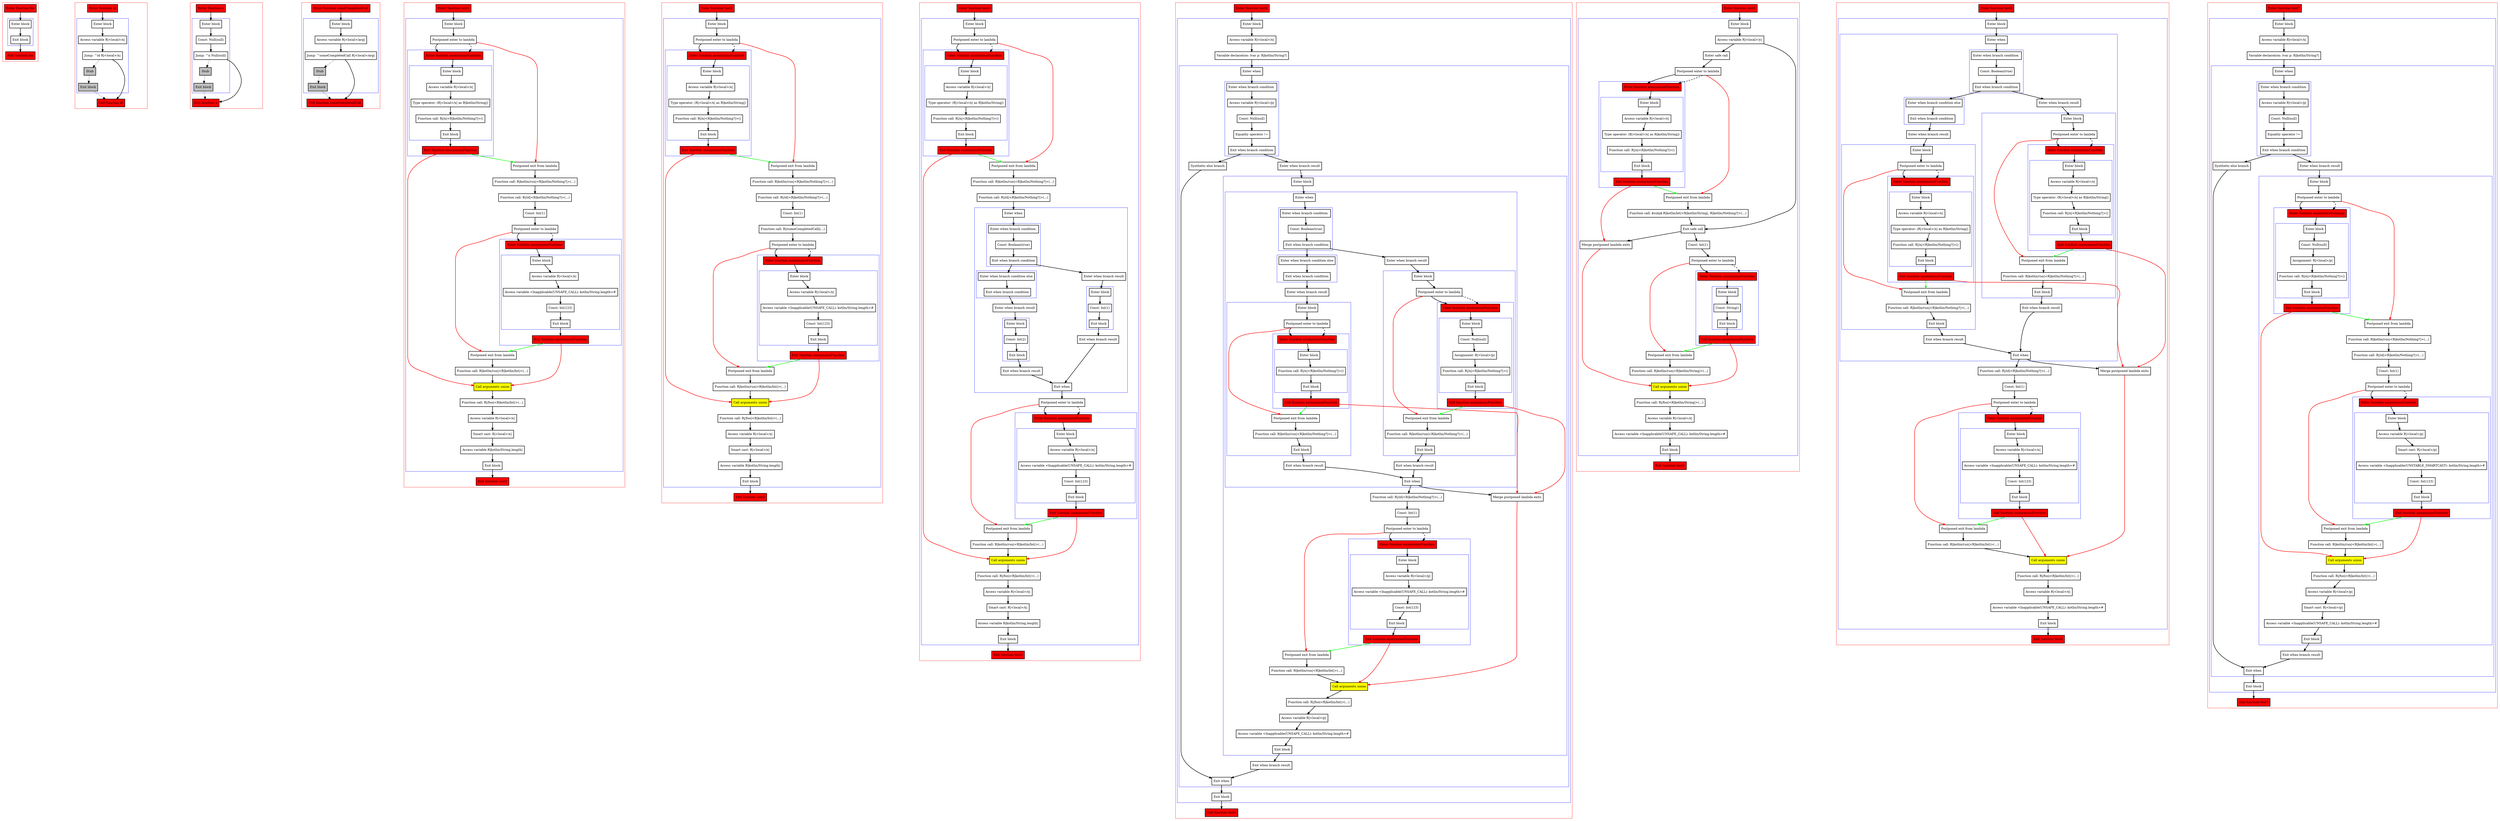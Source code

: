 digraph flowFromInplaceLambda2_kt {
    graph [nodesep=3]
    node [shape=box penwidth=2]
    edge [penwidth=2]

    subgraph cluster_0 {
        color=red
        0 [label="Enter function foo" style="filled" fillcolor=red];
        subgraph cluster_1 {
            color=blue
            1 [label="Enter block"];
            2 [label="Exit block"];
        }
        3 [label="Exit function foo" style="filled" fillcolor=red];
    }
    0 -> {1};
    1 -> {2};
    2 -> {3};

    subgraph cluster_2 {
        color=red
        4 [label="Enter function id" style="filled" fillcolor=red];
        subgraph cluster_3 {
            color=blue
            5 [label="Enter block"];
            6 [label="Access variable R|<local>/x|"];
            7 [label="Jump: ^id R|<local>/x|"];
            8 [label="Stub" style="filled" fillcolor=gray];
            9 [label="Exit block" style="filled" fillcolor=gray];
        }
        10 [label="Exit function id" style="filled" fillcolor=red];
    }
    4 -> {5};
    5 -> {6};
    6 -> {7};
    7 -> {10};
    7 -> {8} [style=dotted];
    8 -> {9} [style=dotted];
    9 -> {10} [style=dotted];

    subgraph cluster_4 {
        color=red
        11 [label="Enter function n" style="filled" fillcolor=red];
        subgraph cluster_5 {
            color=blue
            12 [label="Enter block"];
            13 [label="Const: Null(null)"];
            14 [label="Jump: ^n Null(null)"];
            15 [label="Stub" style="filled" fillcolor=gray];
            16 [label="Exit block" style="filled" fillcolor=gray];
        }
        17 [label="Exit function n" style="filled" fillcolor=red];
    }
    11 -> {12};
    12 -> {13};
    13 -> {14};
    14 -> {17};
    14 -> {15} [style=dotted];
    15 -> {16} [style=dotted];
    16 -> {17} [style=dotted];

    subgraph cluster_6 {
        color=red
        18 [label="Enter function someCompletedCall" style="filled" fillcolor=red];
        subgraph cluster_7 {
            color=blue
            19 [label="Enter block"];
            20 [label="Access variable R|<local>/arg|"];
            21 [label="Jump: ^someCompletedCall R|<local>/arg|"];
            22 [label="Stub" style="filled" fillcolor=gray];
            23 [label="Exit block" style="filled" fillcolor=gray];
        }
        24 [label="Exit function someCompletedCall" style="filled" fillcolor=red];
    }
    18 -> {19};
    19 -> {20};
    20 -> {21};
    21 -> {24};
    21 -> {22} [style=dotted];
    22 -> {23} [style=dotted];
    23 -> {24} [style=dotted];

    subgraph cluster_8 {
        color=red
        25 [label="Enter function test1" style="filled" fillcolor=red];
        subgraph cluster_9 {
            color=blue
            26 [label="Enter block"];
            27 [label="Postponed enter to lambda"];
            subgraph cluster_10 {
                color=blue
                42 [label="Enter function anonymousFunction" style="filled" fillcolor=red];
                subgraph cluster_11 {
                    color=blue
                    43 [label="Enter block"];
                    44 [label="Access variable R|<local>/x|"];
                    45 [label="Type operator: (R|<local>/x| as R|kotlin/String|)"];
                    46 [label="Function call: R|/n|<R|kotlin/Nothing?|>()"];
                    47 [label="Exit block"];
                }
                48 [label="Exit function anonymousFunction" style="filled" fillcolor=red];
            }
            28 [label="Postponed exit from lambda"];
            29 [label="Function call: R|kotlin/run|<R|kotlin/Nothing?|>(...)"];
            30 [label="Function call: R|/id|<R|kotlin/Nothing?|>(...)"];
            31 [label="Const: Int(1)"];
            32 [label="Postponed enter to lambda"];
            subgraph cluster_12 {
                color=blue
                49 [label="Enter function anonymousFunction" style="filled" fillcolor=red];
                subgraph cluster_13 {
                    color=blue
                    50 [label="Enter block"];
                    51 [label="Access variable R|<local>/x|"];
                    52 [label="Access variable <Inapplicable(UNSAFE_CALL): kotlin/String.length>#"];
                    53 [label="Const: Int(123)"];
                    54 [label="Exit block"];
                }
                55 [label="Exit function anonymousFunction" style="filled" fillcolor=red];
            }
            33 [label="Postponed exit from lambda"];
            34 [label="Function call: R|kotlin/run|<R|kotlin/Int|>(...)"];
            35 [label="Call arguments union" style="filled" fillcolor=yellow];
            36 [label="Function call: R|/foo|<R|kotlin/Int|>(...)"];
            37 [label="Access variable R|<local>/x|"];
            38 [label="Smart cast: R|<local>/x|"];
            39 [label="Access variable R|kotlin/String.length|"];
            40 [label="Exit block"];
        }
        41 [label="Exit function test1" style="filled" fillcolor=red];
    }
    25 -> {26};
    26 -> {27};
    27 -> {42};
    27 -> {28} [color=red];
    27 -> {42} [style=dashed];
    28 -> {29};
    29 -> {30};
    30 -> {31};
    31 -> {32};
    32 -> {49};
    32 -> {33} [color=red];
    32 -> {49} [style=dashed];
    33 -> {34};
    34 -> {35};
    35 -> {36};
    36 -> {37};
    37 -> {38};
    38 -> {39};
    39 -> {40};
    40 -> {41};
    42 -> {43};
    43 -> {44};
    44 -> {45};
    45 -> {46};
    46 -> {47};
    47 -> {48};
    48 -> {35} [color=red];
    48 -> {28} [color=green];
    49 -> {50};
    50 -> {51};
    51 -> {52};
    52 -> {53};
    53 -> {54};
    54 -> {55};
    55 -> {35} [color=red];
    55 -> {33} [color=green];

    subgraph cluster_14 {
        color=red
        56 [label="Enter function test2" style="filled" fillcolor=red];
        subgraph cluster_15 {
            color=blue
            57 [label="Enter block"];
            58 [label="Postponed enter to lambda"];
            subgraph cluster_16 {
                color=blue
                74 [label="Enter function anonymousFunction" style="filled" fillcolor=red];
                subgraph cluster_17 {
                    color=blue
                    75 [label="Enter block"];
                    76 [label="Access variable R|<local>/x|"];
                    77 [label="Type operator: (R|<local>/x| as R|kotlin/String|)"];
                    78 [label="Function call: R|/n|<R|kotlin/Nothing?|>()"];
                    79 [label="Exit block"];
                }
                80 [label="Exit function anonymousFunction" style="filled" fillcolor=red];
            }
            59 [label="Postponed exit from lambda"];
            60 [label="Function call: R|kotlin/run|<R|kotlin/Nothing?|>(...)"];
            61 [label="Function call: R|/id|<R|kotlin/Nothing?|>(...)"];
            62 [label="Const: Int(1)"];
            63 [label="Function call: R|/someCompletedCall|(...)"];
            64 [label="Postponed enter to lambda"];
            subgraph cluster_18 {
                color=blue
                81 [label="Enter function anonymousFunction" style="filled" fillcolor=red];
                subgraph cluster_19 {
                    color=blue
                    82 [label="Enter block"];
                    83 [label="Access variable R|<local>/x|"];
                    84 [label="Access variable <Inapplicable(UNSAFE_CALL): kotlin/String.length>#"];
                    85 [label="Const: Int(123)"];
                    86 [label="Exit block"];
                }
                87 [label="Exit function anonymousFunction" style="filled" fillcolor=red];
            }
            65 [label="Postponed exit from lambda"];
            66 [label="Function call: R|kotlin/run|<R|kotlin/Int|>(...)"];
            67 [label="Call arguments union" style="filled" fillcolor=yellow];
            68 [label="Function call: R|/foo|<R|kotlin/Int|>(...)"];
            69 [label="Access variable R|<local>/x|"];
            70 [label="Smart cast: R|<local>/x|"];
            71 [label="Access variable R|kotlin/String.length|"];
            72 [label="Exit block"];
        }
        73 [label="Exit function test2" style="filled" fillcolor=red];
    }
    56 -> {57};
    57 -> {58};
    58 -> {74};
    58 -> {59} [color=red];
    58 -> {74} [style=dashed];
    59 -> {60};
    60 -> {61};
    61 -> {62};
    62 -> {63};
    63 -> {64};
    64 -> {81};
    64 -> {65} [color=red];
    64 -> {81} [style=dashed];
    65 -> {66};
    66 -> {67};
    67 -> {68};
    68 -> {69};
    69 -> {70};
    70 -> {71};
    71 -> {72};
    72 -> {73};
    74 -> {75};
    75 -> {76};
    76 -> {77};
    77 -> {78};
    78 -> {79};
    79 -> {80};
    80 -> {67} [color=red];
    80 -> {59} [color=green];
    81 -> {82};
    82 -> {83};
    83 -> {84};
    84 -> {85};
    85 -> {86};
    86 -> {87};
    87 -> {67} [color=red];
    87 -> {65} [color=green];

    subgraph cluster_20 {
        color=red
        88 [label="Enter function test3" style="filled" fillcolor=red];
        subgraph cluster_21 {
            color=blue
            89 [label="Enter block"];
            90 [label="Postponed enter to lambda"];
            subgraph cluster_22 {
                color=blue
                121 [label="Enter function anonymousFunction" style="filled" fillcolor=red];
                subgraph cluster_23 {
                    color=blue
                    122 [label="Enter block"];
                    123 [label="Access variable R|<local>/x|"];
                    124 [label="Type operator: (R|<local>/x| as R|kotlin/String|)"];
                    125 [label="Function call: R|/n|<R|kotlin/Nothing?|>()"];
                    126 [label="Exit block"];
                }
                127 [label="Exit function anonymousFunction" style="filled" fillcolor=red];
            }
            91 [label="Postponed exit from lambda"];
            92 [label="Function call: R|kotlin/run|<R|kotlin/Nothing?|>(...)"];
            93 [label="Function call: R|/id|<R|kotlin/Nothing?|>(...)"];
            subgraph cluster_24 {
                color=blue
                94 [label="Enter when"];
                subgraph cluster_25 {
                    color=blue
                    95 [label="Enter when branch condition "];
                    96 [label="Const: Boolean(true)"];
                    97 [label="Exit when branch condition"];
                }
                subgraph cluster_26 {
                    color=blue
                    98 [label="Enter when branch condition else"];
                    99 [label="Exit when branch condition"];
                }
                100 [label="Enter when branch result"];
                subgraph cluster_27 {
                    color=blue
                    101 [label="Enter block"];
                    102 [label="Const: Int(2)"];
                    103 [label="Exit block"];
                }
                104 [label="Exit when branch result"];
                105 [label="Enter when branch result"];
                subgraph cluster_28 {
                    color=blue
                    106 [label="Enter block"];
                    107 [label="Const: Int(1)"];
                    108 [label="Exit block"];
                }
                109 [label="Exit when branch result"];
                110 [label="Exit when"];
            }
            111 [label="Postponed enter to lambda"];
            subgraph cluster_29 {
                color=blue
                128 [label="Enter function anonymousFunction" style="filled" fillcolor=red];
                subgraph cluster_30 {
                    color=blue
                    129 [label="Enter block"];
                    130 [label="Access variable R|<local>/x|"];
                    131 [label="Access variable <Inapplicable(UNSAFE_CALL): kotlin/String.length>#"];
                    132 [label="Const: Int(123)"];
                    133 [label="Exit block"];
                }
                134 [label="Exit function anonymousFunction" style="filled" fillcolor=red];
            }
            112 [label="Postponed exit from lambda"];
            113 [label="Function call: R|kotlin/run|<R|kotlin/Int|>(...)"];
            114 [label="Call arguments union" style="filled" fillcolor=yellow];
            115 [label="Function call: R|/foo|<R|kotlin/Int|>(...)"];
            116 [label="Access variable R|<local>/x|"];
            117 [label="Smart cast: R|<local>/x|"];
            118 [label="Access variable R|kotlin/String.length|"];
            119 [label="Exit block"];
        }
        120 [label="Exit function test3" style="filled" fillcolor=red];
    }
    88 -> {89};
    89 -> {90};
    90 -> {121};
    90 -> {91} [color=red];
    90 -> {121} [style=dashed];
    91 -> {92};
    92 -> {93};
    93 -> {94};
    94 -> {95};
    95 -> {96};
    96 -> {97};
    97 -> {105 98};
    98 -> {99};
    99 -> {100};
    100 -> {101};
    101 -> {102};
    102 -> {103};
    103 -> {104};
    104 -> {110};
    105 -> {106};
    106 -> {107};
    107 -> {108};
    108 -> {109};
    109 -> {110};
    110 -> {111};
    111 -> {128};
    111 -> {112} [color=red];
    111 -> {128} [style=dashed];
    112 -> {113};
    113 -> {114};
    114 -> {115};
    115 -> {116};
    116 -> {117};
    117 -> {118};
    118 -> {119};
    119 -> {120};
    121 -> {122};
    122 -> {123};
    123 -> {124};
    124 -> {125};
    125 -> {126};
    126 -> {127};
    127 -> {114} [color=red];
    127 -> {91} [color=green];
    128 -> {129};
    129 -> {130};
    130 -> {131};
    131 -> {132};
    132 -> {133};
    133 -> {134};
    134 -> {114} [color=red];
    134 -> {112} [color=green];

    subgraph cluster_31 {
        color=red
        135 [label="Enter function test4" style="filled" fillcolor=red];
        subgraph cluster_32 {
            color=blue
            136 [label="Enter block"];
            137 [label="Access variable R|<local>/x|"];
            138 [label="Variable declaration: lvar p: R|kotlin/String?|"];
            subgraph cluster_33 {
                color=blue
                139 [label="Enter when"];
                subgraph cluster_34 {
                    color=blue
                    140 [label="Enter when branch condition "];
                    141 [label="Access variable R|<local>/p|"];
                    142 [label="Const: Null(null)"];
                    143 [label="Equality operator !="];
                    144 [label="Exit when branch condition"];
                }
                145 [label="Synthetic else branch"];
                146 [label="Enter when branch result"];
                subgraph cluster_35 {
                    color=blue
                    147 [label="Enter block"];
                    subgraph cluster_36 {
                        color=blue
                        148 [label="Enter when"];
                        subgraph cluster_37 {
                            color=blue
                            149 [label="Enter when branch condition "];
                            150 [label="Const: Boolean(true)"];
                            151 [label="Exit when branch condition"];
                        }
                        subgraph cluster_38 {
                            color=blue
                            152 [label="Enter when branch condition else"];
                            153 [label="Exit when branch condition"];
                        }
                        154 [label="Enter when branch result"];
                        subgraph cluster_39 {
                            color=blue
                            155 [label="Enter block"];
                            156 [label="Postponed enter to lambda"];
                            subgraph cluster_40 {
                                color=blue
                                191 [label="Enter function anonymousFunction" style="filled" fillcolor=red];
                                subgraph cluster_41 {
                                    color=blue
                                    192 [label="Enter block"];
                                    193 [label="Function call: R|/n|<R|kotlin/Nothing?|>()"];
                                    194 [label="Exit block"];
                                }
                                195 [label="Exit function anonymousFunction" style="filled" fillcolor=red];
                            }
                            157 [label="Postponed exit from lambda"];
                            158 [label="Function call: R|kotlin/run|<R|kotlin/Nothing?|>(...)"];
                            159 [label="Exit block"];
                        }
                        160 [label="Exit when branch result"];
                        161 [label="Enter when branch result"];
                        subgraph cluster_42 {
                            color=blue
                            162 [label="Enter block"];
                            163 [label="Postponed enter to lambda"];
                            subgraph cluster_43 {
                                color=blue
                                184 [label="Enter function anonymousFunction" style="filled" fillcolor=red];
                                subgraph cluster_44 {
                                    color=blue
                                    185 [label="Enter block"];
                                    186 [label="Const: Null(null)"];
                                    187 [label="Assignment: R|<local>/p|"];
                                    188 [label="Function call: R|/n|<R|kotlin/Nothing?|>()"];
                                    189 [label="Exit block"];
                                }
                                190 [label="Exit function anonymousFunction" style="filled" fillcolor=red];
                            }
                            164 [label="Postponed exit from lambda"];
                            165 [label="Function call: R|kotlin/run|<R|kotlin/Nothing?|>(...)"];
                            166 [label="Exit block"];
                        }
                        167 [label="Exit when branch result"];
                        168 [label="Exit when"];
                    }
                    169 [label="Function call: R|/id|<R|kotlin/Nothing?|>(...)"];
                    170 [label="Const: Int(1)"];
                    171 [label="Postponed enter to lambda"];
                    subgraph cluster_45 {
                        color=blue
                        196 [label="Enter function anonymousFunction" style="filled" fillcolor=red];
                        subgraph cluster_46 {
                            color=blue
                            197 [label="Enter block"];
                            198 [label="Access variable R|<local>/p|"];
                            199 [label="Access variable <Inapplicable(UNSAFE_CALL): kotlin/String.length>#"];
                            200 [label="Const: Int(123)"];
                            201 [label="Exit block"];
                        }
                        202 [label="Exit function anonymousFunction" style="filled" fillcolor=red];
                    }
                    172 [label="Postponed exit from lambda"];
                    173 [label="Function call: R|kotlin/run|<R|kotlin/Int|>(...)"];
                    174 [label="Merge postponed lambda exits"];
                    175 [label="Call arguments union" style="filled" fillcolor=yellow];
                    176 [label="Function call: R|/foo|<R|kotlin/Int|>(...)"];
                    177 [label="Access variable R|<local>/p|"];
                    178 [label="Access variable <Inapplicable(UNSAFE_CALL): kotlin/String.length>#"];
                    179 [label="Exit block"];
                }
                180 [label="Exit when branch result"];
                181 [label="Exit when"];
            }
            182 [label="Exit block"];
        }
        183 [label="Exit function test4" style="filled" fillcolor=red];
    }
    135 -> {136};
    136 -> {137};
    137 -> {138};
    138 -> {139};
    139 -> {140};
    140 -> {141};
    141 -> {142};
    142 -> {143};
    143 -> {144};
    144 -> {146 145};
    145 -> {181};
    146 -> {147};
    147 -> {148};
    148 -> {149};
    149 -> {150};
    150 -> {151};
    151 -> {161 152};
    152 -> {153};
    153 -> {154};
    154 -> {155};
    155 -> {156};
    156 -> {191};
    156 -> {157} [color=red];
    156 -> {191} [style=dashed];
    157 -> {158};
    158 -> {159};
    159 -> {160};
    160 -> {168};
    161 -> {162};
    162 -> {163};
    163 -> {184};
    163 -> {164} [color=red];
    163 -> {184} [style=dashed];
    164 -> {165};
    165 -> {166};
    166 -> {167};
    167 -> {168};
    168 -> {174 169};
    169 -> {170};
    170 -> {171};
    171 -> {196};
    171 -> {172} [color=red];
    171 -> {196} [style=dashed];
    172 -> {173};
    173 -> {175};
    174 -> {175} [color=red];
    175 -> {176};
    176 -> {177};
    177 -> {178};
    178 -> {179};
    179 -> {180};
    180 -> {181};
    181 -> {182};
    182 -> {183};
    184 -> {185};
    185 -> {186};
    186 -> {187};
    187 -> {188};
    188 -> {189};
    189 -> {190};
    190 -> {174} [color=red];
    190 -> {164} [color=green];
    191 -> {192};
    192 -> {193};
    193 -> {194};
    194 -> {195};
    195 -> {174} [color=red];
    195 -> {157} [color=green];
    196 -> {197};
    197 -> {198};
    198 -> {199};
    199 -> {200};
    200 -> {201};
    201 -> {202};
    202 -> {175} [color=red];
    202 -> {172} [color=green];

    subgraph cluster_47 {
        color=red
        203 [label="Enter function test5" style="filled" fillcolor=red];
        subgraph cluster_48 {
            color=blue
            204 [label="Enter block"];
            205 [label="Access variable R|<local>/y|"];
            206 [label="Enter safe call"];
            207 [label="Postponed enter to lambda"];
            subgraph cluster_49 {
                color=blue
                222 [label="Enter function anonymousFunction" style="filled" fillcolor=red];
                subgraph cluster_50 {
                    color=blue
                    223 [label="Enter block"];
                    224 [label="Access variable R|<local>/x|"];
                    225 [label="Type operator: (R|<local>/x| as R|kotlin/String|)"];
                    226 [label="Function call: R|/n|<R|kotlin/Nothing?|>()"];
                    227 [label="Exit block"];
                }
                228 [label="Exit function anonymousFunction" style="filled" fillcolor=red];
            }
            208 [label="Postponed exit from lambda"];
            209 [label="Function call: $subj$.R|kotlin/let|<R|kotlin/String|, R|kotlin/Nothing?|>(...)"];
            210 [label="Exit safe call"];
            211 [label="Const: Int(1)"];
            212 [label="Postponed enter to lambda"];
            subgraph cluster_51 {
                color=blue
                229 [label="Enter function anonymousFunction" style="filled" fillcolor=red];
                subgraph cluster_52 {
                    color=blue
                    230 [label="Enter block"];
                    231 [label="Const: String()"];
                    232 [label="Exit block"];
                }
                233 [label="Exit function anonymousFunction" style="filled" fillcolor=red];
            }
            213 [label="Postponed exit from lambda"];
            214 [label="Function call: R|kotlin/run|<R|kotlin/String|>(...)"];
            215 [label="Merge postponed lambda exits"];
            216 [label="Call arguments union" style="filled" fillcolor=yellow];
            217 [label="Function call: R|/foo|<R|kotlin/String|>(...)"];
            218 [label="Access variable R|<local>/x|"];
            219 [label="Access variable <Inapplicable(UNSAFE_CALL): kotlin/String.length>#"];
            220 [label="Exit block"];
        }
        221 [label="Exit function test5" style="filled" fillcolor=red];
    }
    203 -> {204};
    204 -> {205};
    205 -> {206 210};
    206 -> {207};
    207 -> {222};
    207 -> {208} [color=red];
    207 -> {222} [style=dashed];
    208 -> {209};
    209 -> {210};
    210 -> {215 211};
    211 -> {212};
    212 -> {229};
    212 -> {213} [color=red];
    212 -> {229} [style=dashed];
    213 -> {214};
    214 -> {216};
    215 -> {216} [color=red];
    216 -> {217};
    217 -> {218};
    218 -> {219};
    219 -> {220};
    220 -> {221};
    222 -> {223};
    223 -> {224};
    224 -> {225};
    225 -> {226};
    226 -> {227};
    227 -> {228};
    228 -> {215} [color=red];
    228 -> {208} [color=green];
    229 -> {230};
    230 -> {231};
    231 -> {232};
    232 -> {233};
    233 -> {216} [color=red];
    233 -> {213} [color=green];

    subgraph cluster_53 {
        color=red
        234 [label="Enter function test6" style="filled" fillcolor=red];
        subgraph cluster_54 {
            color=blue
            235 [label="Enter block"];
            subgraph cluster_55 {
                color=blue
                236 [label="Enter when"];
                subgraph cluster_56 {
                    color=blue
                    237 [label="Enter when branch condition "];
                    238 [label="Const: Boolean(true)"];
                    239 [label="Exit when branch condition"];
                }
                subgraph cluster_57 {
                    color=blue
                    240 [label="Enter when branch condition else"];
                    241 [label="Exit when branch condition"];
                }
                242 [label="Enter when branch result"];
                subgraph cluster_58 {
                    color=blue
                    243 [label="Enter block"];
                    244 [label="Postponed enter to lambda"];
                    subgraph cluster_59 {
                        color=blue
                        276 [label="Enter function anonymousFunction" style="filled" fillcolor=red];
                        subgraph cluster_60 {
                            color=blue
                            277 [label="Enter block"];
                            278 [label="Access variable R|<local>/x|"];
                            279 [label="Type operator: (R|<local>/x| as R|kotlin/String|)"];
                            280 [label="Function call: R|/n|<R|kotlin/Nothing?|>()"];
                            281 [label="Exit block"];
                        }
                        282 [label="Exit function anonymousFunction" style="filled" fillcolor=red];
                    }
                    245 [label="Postponed exit from lambda"];
                    246 [label="Function call: R|kotlin/run|<R|kotlin/Nothing?|>(...)"];
                    247 [label="Exit block"];
                }
                248 [label="Exit when branch result"];
                249 [label="Enter when branch result"];
                subgraph cluster_61 {
                    color=blue
                    250 [label="Enter block"];
                    251 [label="Postponed enter to lambda"];
                    subgraph cluster_62 {
                        color=blue
                        269 [label="Enter function anonymousFunction" style="filled" fillcolor=red];
                        subgraph cluster_63 {
                            color=blue
                            270 [label="Enter block"];
                            271 [label="Access variable R|<local>/x|"];
                            272 [label="Type operator: (R|<local>/x| as R|kotlin/String|)"];
                            273 [label="Function call: R|/n|<R|kotlin/Nothing?|>()"];
                            274 [label="Exit block"];
                        }
                        275 [label="Exit function anonymousFunction" style="filled" fillcolor=red];
                    }
                    252 [label="Postponed exit from lambda"];
                    253 [label="Function call: R|kotlin/run|<R|kotlin/Nothing?|>(...)"];
                    254 [label="Exit block"];
                }
                255 [label="Exit when branch result"];
                256 [label="Exit when"];
            }
            257 [label="Function call: R|/id|<R|kotlin/Nothing?|>(...)"];
            258 [label="Const: Int(1)"];
            259 [label="Postponed enter to lambda"];
            subgraph cluster_64 {
                color=blue
                283 [label="Enter function anonymousFunction" style="filled" fillcolor=red];
                subgraph cluster_65 {
                    color=blue
                    284 [label="Enter block"];
                    285 [label="Access variable R|<local>/x|"];
                    286 [label="Access variable <Inapplicable(UNSAFE_CALL): kotlin/String.length>#"];
                    287 [label="Const: Int(123)"];
                    288 [label="Exit block"];
                }
                289 [label="Exit function anonymousFunction" style="filled" fillcolor=red];
            }
            260 [label="Postponed exit from lambda"];
            261 [label="Function call: R|kotlin/run|<R|kotlin/Int|>(...)"];
            262 [label="Merge postponed lambda exits"];
            263 [label="Call arguments union" style="filled" fillcolor=yellow];
            264 [label="Function call: R|/foo|<R|kotlin/Int|>(...)"];
            265 [label="Access variable R|<local>/x|"];
            266 [label="Access variable <Inapplicable(UNSAFE_CALL): kotlin/String.length>#"];
            267 [label="Exit block"];
        }
        268 [label="Exit function test6" style="filled" fillcolor=red];
    }
    234 -> {235};
    235 -> {236};
    236 -> {237};
    237 -> {238};
    238 -> {239};
    239 -> {249 240};
    240 -> {241};
    241 -> {242};
    242 -> {243};
    243 -> {244};
    244 -> {276};
    244 -> {245} [color=red];
    244 -> {276} [style=dashed];
    245 -> {246};
    246 -> {247};
    247 -> {248};
    248 -> {256};
    249 -> {250};
    250 -> {251};
    251 -> {269};
    251 -> {252} [color=red];
    251 -> {269} [style=dashed];
    252 -> {253};
    253 -> {254};
    254 -> {255};
    255 -> {256};
    256 -> {262 257};
    257 -> {258};
    258 -> {259};
    259 -> {283};
    259 -> {260} [color=red];
    259 -> {283} [style=dashed];
    260 -> {261};
    261 -> {263};
    262 -> {263} [color=red];
    263 -> {264};
    264 -> {265};
    265 -> {266};
    266 -> {267};
    267 -> {268};
    269 -> {270};
    270 -> {271};
    271 -> {272};
    272 -> {273};
    273 -> {274};
    274 -> {275};
    275 -> {262} [color=red];
    275 -> {252} [color=green];
    276 -> {277};
    277 -> {278};
    278 -> {279};
    279 -> {280};
    280 -> {281};
    281 -> {282};
    282 -> {262} [color=red];
    282 -> {245} [color=green];
    283 -> {284};
    284 -> {285};
    285 -> {286};
    286 -> {287};
    287 -> {288};
    288 -> {289};
    289 -> {263} [color=red];
    289 -> {260} [color=green];

    subgraph cluster_66 {
        color=red
        290 [label="Enter function test7" style="filled" fillcolor=red];
        subgraph cluster_67 {
            color=blue
            291 [label="Enter block"];
            292 [label="Access variable R|<local>/x|"];
            293 [label="Variable declaration: lvar p: R|kotlin/String?|"];
            subgraph cluster_68 {
                color=blue
                294 [label="Enter when"];
                subgraph cluster_69 {
                    color=blue
                    295 [label="Enter when branch condition "];
                    296 [label="Access variable R|<local>/p|"];
                    297 [label="Const: Null(null)"];
                    298 [label="Equality operator !="];
                    299 [label="Exit when branch condition"];
                }
                300 [label="Synthetic else branch"];
                301 [label="Enter when branch result"];
                subgraph cluster_70 {
                    color=blue
                    302 [label="Enter block"];
                    303 [label="Postponed enter to lambda"];
                    subgraph cluster_71 {
                        color=blue
                        321 [label="Enter function anonymousFunction" style="filled" fillcolor=red];
                        subgraph cluster_72 {
                            color=blue
                            322 [label="Enter block"];
                            323 [label="Const: Null(null)"];
                            324 [label="Assignment: R|<local>/p|"];
                            325 [label="Function call: R|/n|<R|kotlin/Nothing?|>()"];
                            326 [label="Exit block"];
                        }
                        327 [label="Exit function anonymousFunction" style="filled" fillcolor=red];
                    }
                    304 [label="Postponed exit from lambda"];
                    305 [label="Function call: R|kotlin/run|<R|kotlin/Nothing?|>(...)"];
                    306 [label="Function call: R|/id|<R|kotlin/Nothing?|>(...)"];
                    307 [label="Const: Int(1)"];
                    308 [label="Postponed enter to lambda"];
                    subgraph cluster_73 {
                        color=blue
                        328 [label="Enter function anonymousFunction" style="filled" fillcolor=red];
                        subgraph cluster_74 {
                            color=blue
                            329 [label="Enter block"];
                            330 [label="Access variable R|<local>/p|"];
                            331 [label="Smart cast: R|<local>/p|"];
                            332 [label="Access variable <Inapplicable(UNSTABLE_SMARTCAST): kotlin/String.length>#"];
                            333 [label="Const: Int(123)"];
                            334 [label="Exit block"];
                        }
                        335 [label="Exit function anonymousFunction" style="filled" fillcolor=red];
                    }
                    309 [label="Postponed exit from lambda"];
                    310 [label="Function call: R|kotlin/run|<R|kotlin/Int|>(...)"];
                    311 [label="Call arguments union" style="filled" fillcolor=yellow];
                    312 [label="Function call: R|/foo|<R|kotlin/Int|>(...)"];
                    313 [label="Access variable R|<local>/p|"];
                    314 [label="Smart cast: R|<local>/p|"];
                    315 [label="Access variable <Inapplicable(UNSAFE_CALL): kotlin/String.length>#"];
                    316 [label="Exit block"];
                }
                317 [label="Exit when branch result"];
                318 [label="Exit when"];
            }
            319 [label="Exit block"];
        }
        320 [label="Exit function test7" style="filled" fillcolor=red];
    }
    290 -> {291};
    291 -> {292};
    292 -> {293};
    293 -> {294};
    294 -> {295};
    295 -> {296};
    296 -> {297};
    297 -> {298};
    298 -> {299};
    299 -> {301 300};
    300 -> {318};
    301 -> {302};
    302 -> {303};
    303 -> {321};
    303 -> {304} [color=red];
    303 -> {321} [style=dashed];
    304 -> {305};
    305 -> {306};
    306 -> {307};
    307 -> {308};
    308 -> {328};
    308 -> {309} [color=red];
    308 -> {328} [style=dashed];
    309 -> {310};
    310 -> {311};
    311 -> {312};
    312 -> {313};
    313 -> {314};
    314 -> {315};
    315 -> {316};
    316 -> {317};
    317 -> {318};
    318 -> {319};
    319 -> {320};
    321 -> {322};
    322 -> {323};
    323 -> {324};
    324 -> {325};
    325 -> {326};
    326 -> {327};
    327 -> {311} [color=red];
    327 -> {304} [color=green];
    328 -> {329};
    329 -> {330};
    330 -> {331};
    331 -> {332};
    332 -> {333};
    333 -> {334};
    334 -> {335};
    335 -> {311} [color=red];
    335 -> {309} [color=green];

}
